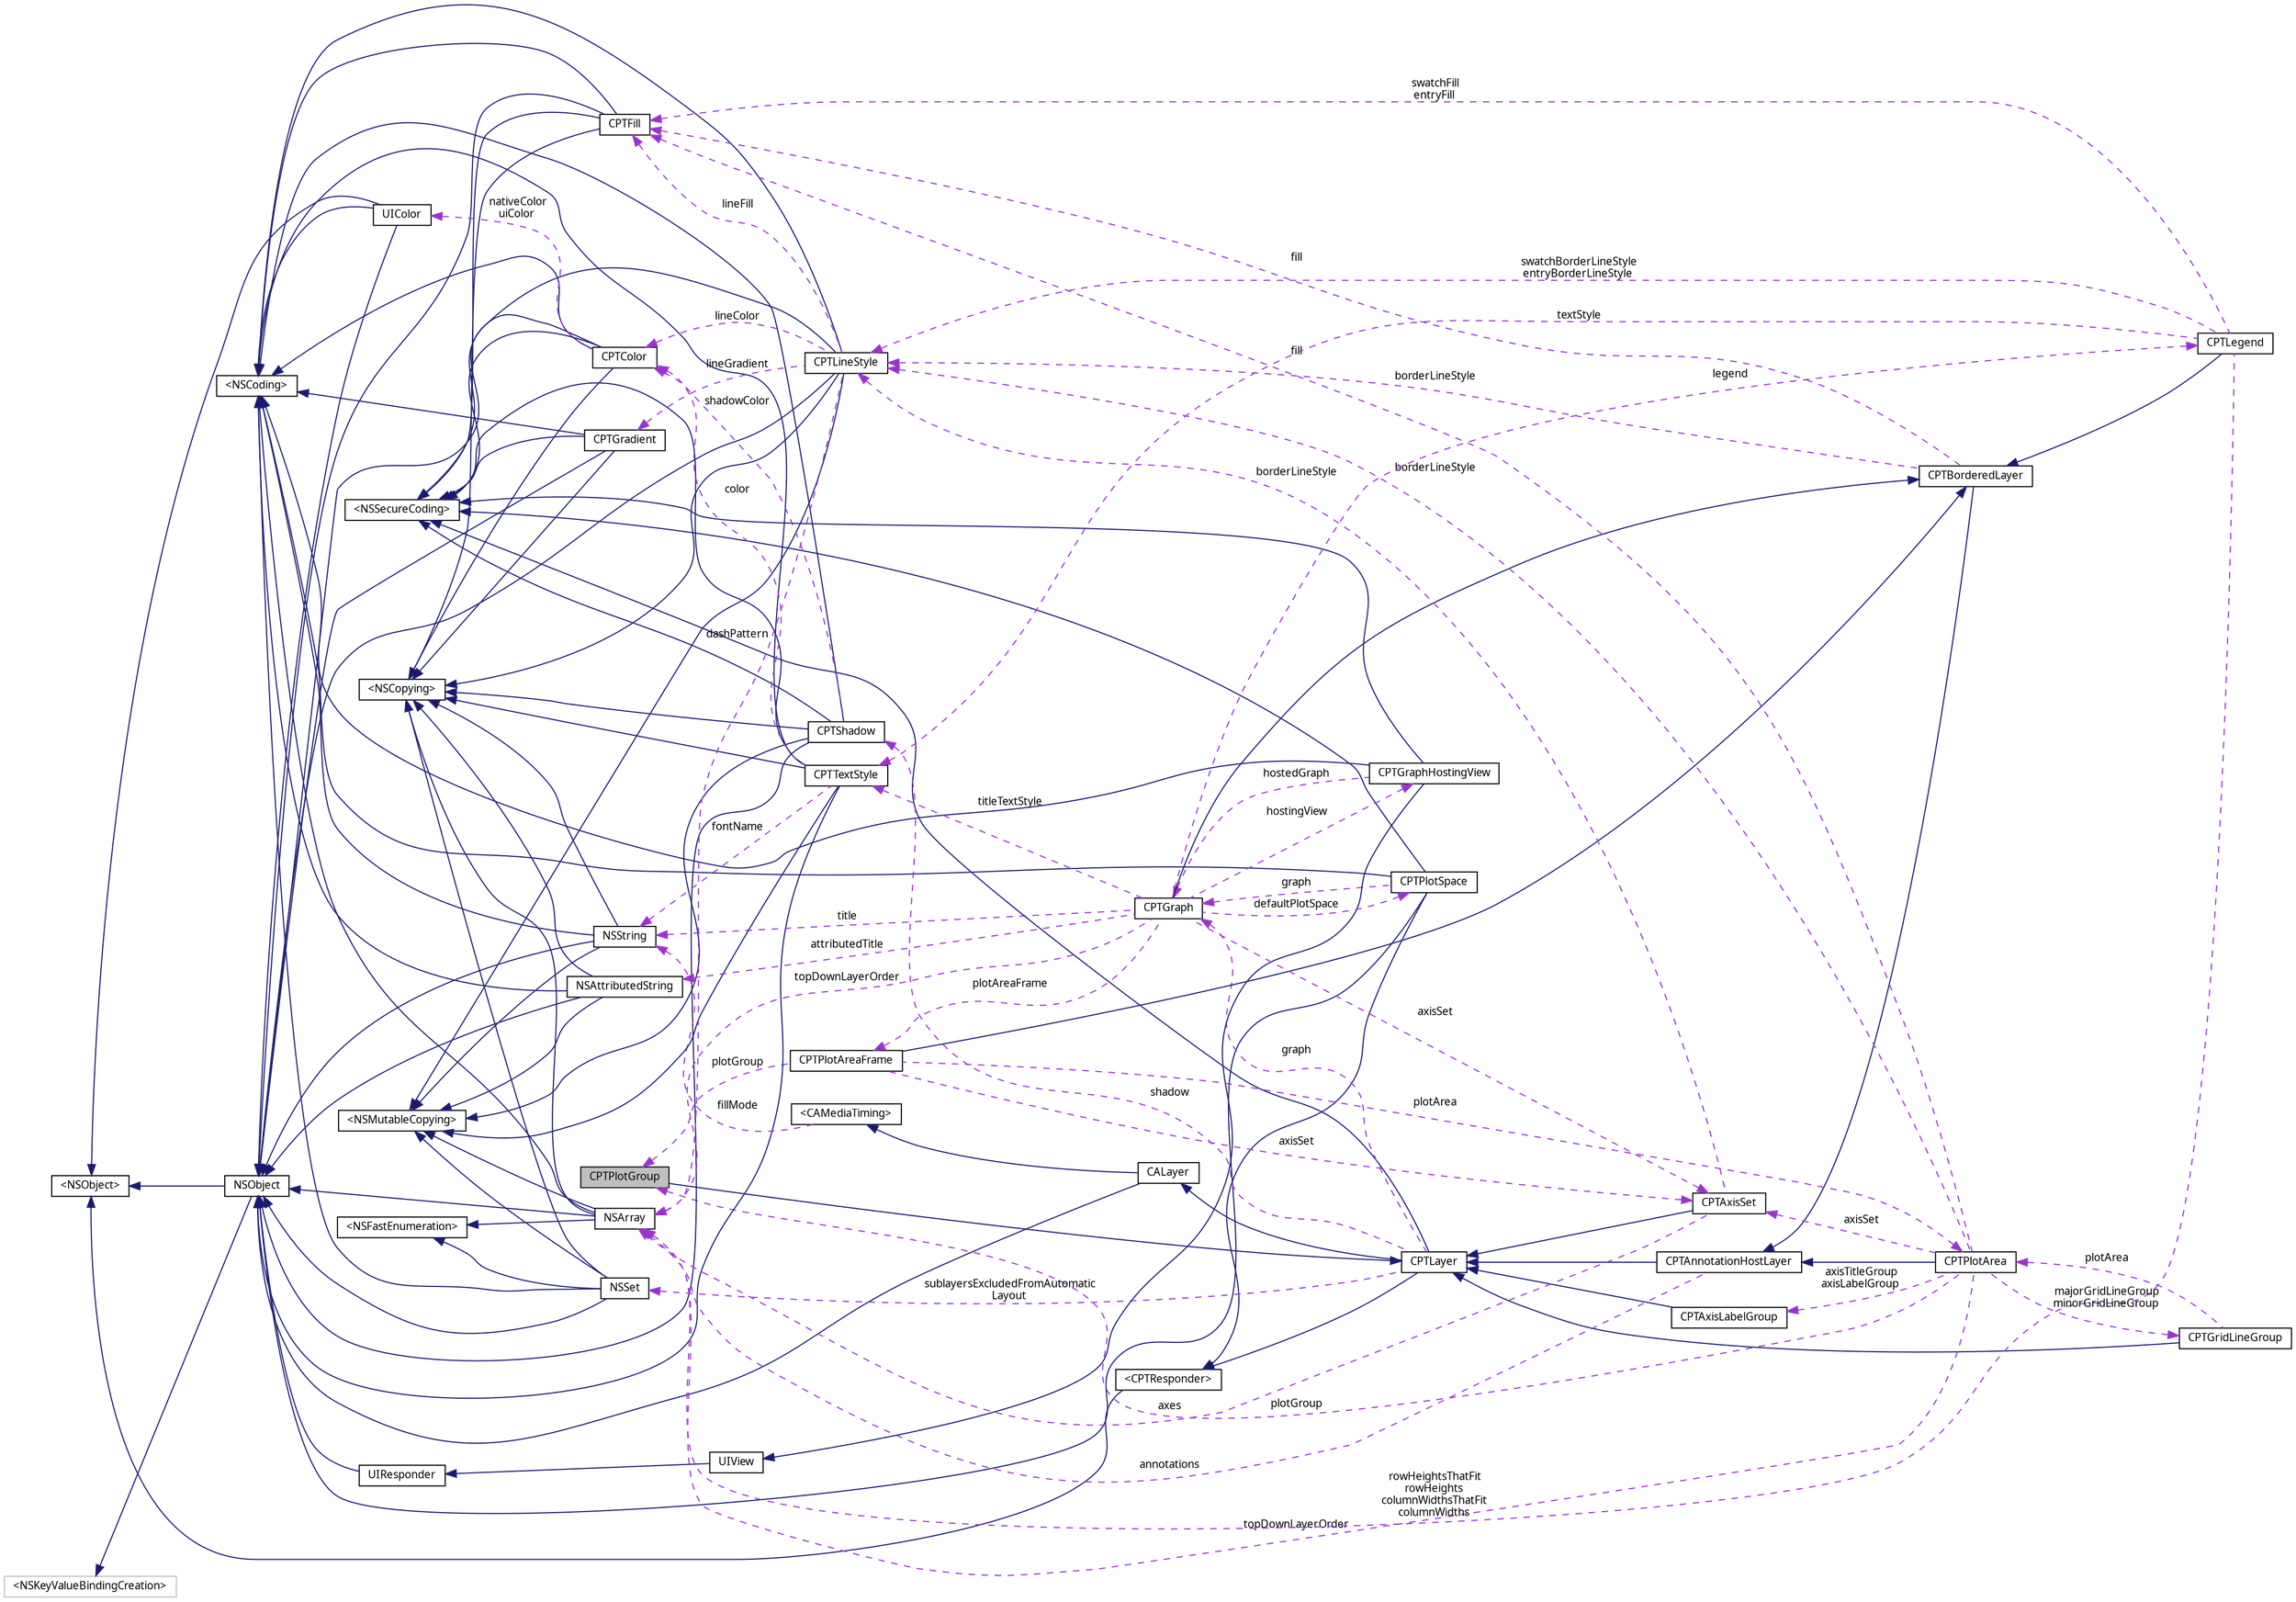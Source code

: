 digraph "CPTPlotGroup"
{
 // LATEX_PDF_SIZE
  bgcolor="transparent";
  edge [fontname="Lucinda Grande",fontsize="10",labelfontname="Lucinda Grande",labelfontsize="10"];
  node [fontname="Lucinda Grande",fontsize="10",shape=record];
  rankdir="LR";
  Node1 [label="CPTPlotGroup",height=0.2,width=0.4,color="black", fillcolor="grey75", style="filled", fontcolor="black",tooltip="Defines the coordinate system of a plot."];
  Node2 -> Node1 [dir="back",color="midnightblue",fontsize="10",style="solid",fontname="Lucinda Grande"];
  Node2 [label="CPTLayer",height=0.2,width=0.4,color="black",URL="$interface_c_p_t_layer.html",tooltip="Base class for all Core Animation layers in Core Plot."];
  Node3 -> Node2 [dir="back",color="midnightblue",fontsize="10",style="solid",fontname="Lucinda Grande"];
  Node3 [label="CALayer",height=0.2,width=0.4,color="black",URL="/Users/eskroch/Projects/Core Plot/documentation/doxygen/doxygen-cocoa-touch-tags.xml$https://developer.apple.com/library/ios/.html#documentation/GraphicsImaging/Reference/CALayer_class/Introduction/Introduction",tooltip=" "];
  Node4 -> Node3 [dir="back",color="midnightblue",fontsize="10",style="solid",fontname="Lucinda Grande"];
  Node4 [label="NSObject",height=0.2,width=0.4,color="black",URL="/Users/eskroch/Projects/Core Plot/documentation/doxygen/doxygen-cocoa-touch-tags.xml$https://developer.apple.com/library/ios/.html#documentation/Cocoa/Reference/Foundation/Classes/NSObject_Class/Reference/Reference",tooltip=" "];
  Node5 -> Node4 [dir="back",color="midnightblue",fontsize="10",style="solid",fontname="Lucinda Grande"];
  Node5 [label="\<NSObject\>",height=0.2,width=0.4,color="black",URL="/Users/eskroch/Projects/Core Plot/documentation/doxygen/doxygen-cocoa-touch-tags.xml$https://developer.apple.com/library/ios/.html#documentation/Cocoa/Reference/Foundation/Protocols/NSObject_Protocol/Reference/NSObject",tooltip=" "];
  Node6 -> Node4 [dir="back",color="midnightblue",fontsize="10",style="solid",fontname="Lucinda Grande"];
  Node6 [label="\<NSKeyValueBindingCreation\>",height=0.2,width=0.4,color="grey75",tooltip=" "];
  Node7 -> Node3 [dir="back",color="midnightblue",fontsize="10",style="solid",fontname="Lucinda Grande"];
  Node7 [label="\<CAMediaTiming\>",height=0.2,width=0.4,color="black",URL="/Users/eskroch/Projects/Core Plot/documentation/doxygen/doxygen-cocoa-touch-tags.xml$https://developer.apple.com/library/ios/.html#documentation/GraphicsImaging/Reference/CAMediaTiming_protocol/Introduction/Introduction",tooltip=" "];
  Node8 -> Node7 [dir="back",color="darkorchid3",fontsize="10",style="dashed",label=" fillMode" ,fontname="Lucinda Grande"];
  Node8 [label="NSString",height=0.2,width=0.4,color="black",URL="/Users/eskroch/Projects/Core Plot/documentation/doxygen/doxygen-cocoa-touch-tags.xml$https://developer.apple.com/library/ios/.html#documentation/Cocoa/Reference/Foundation/Classes/NSString_Class/Reference/NSString",tooltip=" "];
  Node4 -> Node8 [dir="back",color="midnightblue",fontsize="10",style="solid",fontname="Lucinda Grande"];
  Node9 -> Node8 [dir="back",color="midnightblue",fontsize="10",style="solid",fontname="Lucinda Grande"];
  Node9 [label="\<NSCoding\>",height=0.2,width=0.4,color="black",URL="/Users/eskroch/Projects/Core Plot/documentation/doxygen/doxygen-cocoa-touch-tags.xml$https://developer.apple.com/library/ios/.html#documentation/Cocoa/Reference/Foundation/Protocols/NSCoding_Protocol/Reference/Reference",tooltip=" "];
  Node10 -> Node8 [dir="back",color="midnightblue",fontsize="10",style="solid",fontname="Lucinda Grande"];
  Node10 [label="\<NSCopying\>",height=0.2,width=0.4,color="black",URL="/Users/eskroch/Projects/Core Plot/documentation/doxygen/doxygen-cocoa-touch-tags.xml$https://developer.apple.com/library/ios/.html#documentation/Cocoa/Reference/Foundation/Protocols/NSCopying_Protocol/Reference/Reference",tooltip=" "];
  Node11 -> Node8 [dir="back",color="midnightblue",fontsize="10",style="solid",fontname="Lucinda Grande"];
  Node11 [label="\<NSMutableCopying\>",height=0.2,width=0.4,color="black",URL="/Users/eskroch/Projects/Core Plot/documentation/doxygen/doxygen-cocoa-touch-tags.xml$https://developer.apple.com/library/ios/.html#documentation/Cocoa/Reference/Foundation/Protocols/NSMutableCopying_Protocol/Reference/Reference",tooltip=" "];
  Node12 -> Node2 [dir="back",color="midnightblue",fontsize="10",style="solid",fontname="Lucinda Grande"];
  Node12 [label="\<CPTResponder\>",height=0.2,width=0.4,color="black",URL="$protocol_c_p_t_responder-p.html",tooltip="The basis of all event processing in Core Plot."];
  Node5 -> Node12 [dir="back",color="midnightblue",fontsize="10",style="solid",fontname="Lucinda Grande"];
  Node13 -> Node2 [dir="back",color="midnightblue",fontsize="10",style="solid",fontname="Lucinda Grande"];
  Node13 [label="\<NSSecureCoding\>",height=0.2,width=0.4,color="black",URL="/Users/eskroch/Projects/Core Plot/documentation/doxygen/doxygen-cocoa-touch-tags.xml$https://developer.apple.com/library/ios/documentation/Foundation/Reference/NSSecureCoding_Protocol_Ref/.html",tooltip=" "];
  Node14 -> Node2 [dir="back",color="darkorchid3",fontsize="10",style="dashed",label=" shadow" ,fontname="Lucinda Grande"];
  Node14 [label="CPTShadow",height=0.2,width=0.4,color="black",URL="$interface_c_p_t_shadow.html",tooltip="Immutable wrapper for various shadow drawing properties."];
  Node4 -> Node14 [dir="back",color="midnightblue",fontsize="10",style="solid",fontname="Lucinda Grande"];
  Node10 -> Node14 [dir="back",color="midnightblue",fontsize="10",style="solid",fontname="Lucinda Grande"];
  Node11 -> Node14 [dir="back",color="midnightblue",fontsize="10",style="solid",fontname="Lucinda Grande"];
  Node9 -> Node14 [dir="back",color="midnightblue",fontsize="10",style="solid",fontname="Lucinda Grande"];
  Node13 -> Node14 [dir="back",color="midnightblue",fontsize="10",style="solid",fontname="Lucinda Grande"];
  Node15 -> Node14 [dir="back",color="darkorchid3",fontsize="10",style="dashed",label=" shadowColor" ,fontname="Lucinda Grande"];
  Node15 [label="CPTColor",height=0.2,width=0.4,color="black",URL="$interface_c_p_t_color.html",tooltip="An immutable color."];
  Node4 -> Node15 [dir="back",color="midnightblue",fontsize="10",style="solid",fontname="Lucinda Grande"];
  Node10 -> Node15 [dir="back",color="midnightblue",fontsize="10",style="solid",fontname="Lucinda Grande"];
  Node9 -> Node15 [dir="back",color="midnightblue",fontsize="10",style="solid",fontname="Lucinda Grande"];
  Node13 -> Node15 [dir="back",color="midnightblue",fontsize="10",style="solid",fontname="Lucinda Grande"];
  Node16 -> Node15 [dir="back",color="darkorchid3",fontsize="10",style="dashed",label=" nativeColor\nuiColor" ,fontname="Lucinda Grande"];
  Node16 [label="UIColor",height=0.2,width=0.4,color="black",URL="/Users/eskroch/Projects/Core Plot/documentation/doxygen/doxygen-cocoa-touch-tags.xml$https://developer.apple.com/library/ios/.html#documentation/UIKit/Reference/UIColor_Class/Reference/Reference",tooltip=" "];
  Node4 -> Node16 [dir="back",color="midnightblue",fontsize="10",style="solid",fontname="Lucinda Grande"];
  Node9 -> Node16 [dir="back",color="midnightblue",fontsize="10",style="solid",fontname="Lucinda Grande"];
  Node5 -> Node16 [dir="back",color="midnightblue",fontsize="10",style="solid",fontname="Lucinda Grande"];
  Node17 -> Node2 [dir="back",color="darkorchid3",fontsize="10",style="dashed",label=" sublayersExcludedFromAutomatic\lLayout" ,fontname="Lucinda Grande"];
  Node17 [label="NSSet",height=0.2,width=0.4,color="black",URL="/Users/eskroch/Projects/Core Plot/documentation/doxygen/doxygen-cocoa-touch-tags.xml$https://developer.apple.com/library/ios/.html#documentation/Cocoa/Reference/Foundation/Classes/NSSet_Class/Reference/Reference",tooltip=" "];
  Node4 -> Node17 [dir="back",color="midnightblue",fontsize="10",style="solid",fontname="Lucinda Grande"];
  Node9 -> Node17 [dir="back",color="midnightblue",fontsize="10",style="solid",fontname="Lucinda Grande"];
  Node10 -> Node17 [dir="back",color="midnightblue",fontsize="10",style="solid",fontname="Lucinda Grande"];
  Node18 -> Node17 [dir="back",color="midnightblue",fontsize="10",style="solid",fontname="Lucinda Grande"];
  Node18 [label="\<NSFastEnumeration\>",height=0.2,width=0.4,color="black",URL="/Users/eskroch/Projects/Core Plot/documentation/doxygen/doxygen-cocoa-touch-tags.xml$https://developer.apple.com/library/ios/.html#documentation/Cocoa/Reference/NSFastEnumeration_protocol/Reference/NSFastEnumeration",tooltip=" "];
  Node11 -> Node17 [dir="back",color="midnightblue",fontsize="10",style="solid",fontname="Lucinda Grande"];
  Node19 -> Node2 [dir="back",color="darkorchid3",fontsize="10",style="dashed",label=" graph" ,fontname="Lucinda Grande"];
  Node19 [label="CPTGraph",height=0.2,width=0.4,color="black",URL="$interface_c_p_t_graph.html",tooltip="An abstract graph class."];
  Node20 -> Node19 [dir="back",color="midnightblue",fontsize="10",style="solid",fontname="Lucinda Grande"];
  Node20 [label="CPTBorderedLayer",height=0.2,width=0.4,color="black",URL="$interface_c_p_t_bordered_layer.html",tooltip="A layer with a border line and background fill."];
  Node21 -> Node20 [dir="back",color="midnightblue",fontsize="10",style="solid",fontname="Lucinda Grande"];
  Node21 [label="CPTAnnotationHostLayer",height=0.2,width=0.4,color="black",URL="$interface_c_p_t_annotation_host_layer.html",tooltip="A container layer for annotations."];
  Node2 -> Node21 [dir="back",color="midnightblue",fontsize="10",style="solid",fontname="Lucinda Grande"];
  Node22 -> Node21 [dir="back",color="darkorchid3",fontsize="10",style="dashed",label=" annotations" ,fontname="Lucinda Grande"];
  Node22 [label="NSArray",height=0.2,width=0.4,color="black",URL="/Users/eskroch/Projects/Core Plot/documentation/doxygen/doxygen-cocoa-touch-tags.xml$https://developer.apple.com/library/ios/.html#documentation/Cocoa/Reference/Foundation/Classes/NSArray_Class/NSArray",tooltip=" "];
  Node4 -> Node22 [dir="back",color="midnightblue",fontsize="10",style="solid",fontname="Lucinda Grande"];
  Node9 -> Node22 [dir="back",color="midnightblue",fontsize="10",style="solid",fontname="Lucinda Grande"];
  Node10 -> Node22 [dir="back",color="midnightblue",fontsize="10",style="solid",fontname="Lucinda Grande"];
  Node18 -> Node22 [dir="back",color="midnightblue",fontsize="10",style="solid",fontname="Lucinda Grande"];
  Node11 -> Node22 [dir="back",color="midnightblue",fontsize="10",style="solid",fontname="Lucinda Grande"];
  Node23 -> Node20 [dir="back",color="darkorchid3",fontsize="10",style="dashed",label=" fill" ,fontname="Lucinda Grande"];
  Node23 [label="CPTFill",height=0.2,width=0.4,color="black",URL="$interface_c_p_t_fill.html",tooltip="Draws area fills."];
  Node4 -> Node23 [dir="back",color="midnightblue",fontsize="10",style="solid",fontname="Lucinda Grande"];
  Node10 -> Node23 [dir="back",color="midnightblue",fontsize="10",style="solid",fontname="Lucinda Grande"];
  Node9 -> Node23 [dir="back",color="midnightblue",fontsize="10",style="solid",fontname="Lucinda Grande"];
  Node13 -> Node23 [dir="back",color="midnightblue",fontsize="10",style="solid",fontname="Lucinda Grande"];
  Node24 -> Node20 [dir="back",color="darkorchid3",fontsize="10",style="dashed",label=" borderLineStyle" ,fontname="Lucinda Grande"];
  Node24 [label="CPTLineStyle",height=0.2,width=0.4,color="black",URL="$interface_c_p_t_line_style.html",tooltip="Immutable wrapper for various line drawing properties. Create a CPTMutableLineStyle if you want to cu..."];
  Node4 -> Node24 [dir="back",color="midnightblue",fontsize="10",style="solid",fontname="Lucinda Grande"];
  Node10 -> Node24 [dir="back",color="midnightblue",fontsize="10",style="solid",fontname="Lucinda Grande"];
  Node11 -> Node24 [dir="back",color="midnightblue",fontsize="10",style="solid",fontname="Lucinda Grande"];
  Node9 -> Node24 [dir="back",color="midnightblue",fontsize="10",style="solid",fontname="Lucinda Grande"];
  Node13 -> Node24 [dir="back",color="midnightblue",fontsize="10",style="solid",fontname="Lucinda Grande"];
  Node23 -> Node24 [dir="back",color="darkorchid3",fontsize="10",style="dashed",label=" lineFill" ,fontname="Lucinda Grande"];
  Node25 -> Node24 [dir="back",color="darkorchid3",fontsize="10",style="dashed",label=" lineGradient" ,fontname="Lucinda Grande"];
  Node25 [label="CPTGradient",height=0.2,width=0.4,color="black",URL="$interface_c_p_t_gradient.html",tooltip="Draws color gradient fills."];
  Node4 -> Node25 [dir="back",color="midnightblue",fontsize="10",style="solid",fontname="Lucinda Grande"];
  Node10 -> Node25 [dir="back",color="midnightblue",fontsize="10",style="solid",fontname="Lucinda Grande"];
  Node9 -> Node25 [dir="back",color="midnightblue",fontsize="10",style="solid",fontname="Lucinda Grande"];
  Node13 -> Node25 [dir="back",color="midnightblue",fontsize="10",style="solid",fontname="Lucinda Grande"];
  Node15 -> Node24 [dir="back",color="darkorchid3",fontsize="10",style="dashed",label=" lineColor" ,fontname="Lucinda Grande"];
  Node22 -> Node24 [dir="back",color="darkorchid3",fontsize="10",style="dashed",label=" dashPattern" ,fontname="Lucinda Grande"];
  Node26 -> Node19 [dir="back",color="darkorchid3",fontsize="10",style="dashed",label=" titleTextStyle" ,fontname="Lucinda Grande"];
  Node26 [label="CPTTextStyle",height=0.2,width=0.4,color="black",URL="$interface_c_p_t_text_style.html",tooltip="Immutable wrapper for various text style properties."];
  Node4 -> Node26 [dir="back",color="midnightblue",fontsize="10",style="solid",fontname="Lucinda Grande"];
  Node10 -> Node26 [dir="back",color="midnightblue",fontsize="10",style="solid",fontname="Lucinda Grande"];
  Node11 -> Node26 [dir="back",color="midnightblue",fontsize="10",style="solid",fontname="Lucinda Grande"];
  Node9 -> Node26 [dir="back",color="midnightblue",fontsize="10",style="solid",fontname="Lucinda Grande"];
  Node13 -> Node26 [dir="back",color="midnightblue",fontsize="10",style="solid",fontname="Lucinda Grande"];
  Node8 -> Node26 [dir="back",color="darkorchid3",fontsize="10",style="dashed",label=" fontName" ,fontname="Lucinda Grande"];
  Node15 -> Node26 [dir="back",color="darkorchid3",fontsize="10",style="dashed",label=" color" ,fontname="Lucinda Grande"];
  Node27 -> Node19 [dir="back",color="darkorchid3",fontsize="10",style="dashed",label=" hostingView" ,fontname="Lucinda Grande"];
  Node27 [label="CPTGraphHostingView",height=0.2,width=0.4,color="black",URL="$interface_c_p_t_graph_hosting_view.html",tooltip="A container view for displaying a CPTGraph."];
  Node28 -> Node27 [dir="back",color="midnightblue",fontsize="10",style="solid",fontname="Lucinda Grande"];
  Node28 [label="UIView",height=0.2,width=0.4,color="black",URL="/Users/eskroch/Projects/Core Plot/documentation/doxygen/doxygen-cocoa-touch-tags.xml$https://developer.apple.com/library/ios/.html#documentation/UIKit/Reference/UIView_Class/UIView/UIView",tooltip=" "];
  Node29 -> Node28 [dir="back",color="midnightblue",fontsize="10",style="solid",fontname="Lucinda Grande"];
  Node29 [label="UIResponder",height=0.2,width=0.4,color="black",URL="/Users/eskroch/Projects/Core Plot/documentation/doxygen/doxygen-cocoa-touch-tags.xml$https://developer.apple.com/library/ios/#documentation/UIKit/Reference/UIResponder_Class/Reference/Reference.html.html#//apple_ref/occ/cl/UIResponder",tooltip=" "];
  Node4 -> Node29 [dir="back",color="midnightblue",fontsize="10",style="solid",fontname="Lucinda Grande"];
  Node9 -> Node27 [dir="back",color="midnightblue",fontsize="10",style="solid",fontname="Lucinda Grande"];
  Node13 -> Node27 [dir="back",color="midnightblue",fontsize="10",style="solid",fontname="Lucinda Grande"];
  Node19 -> Node27 [dir="back",color="darkorchid3",fontsize="10",style="dashed",label=" hostedGraph" ,fontname="Lucinda Grande"];
  Node30 -> Node19 [dir="back",color="darkorchid3",fontsize="10",style="dashed",label=" axisSet" ,fontname="Lucinda Grande"];
  Node30 [label="CPTAxisSet",height=0.2,width=0.4,color="black",URL="$interface_c_p_t_axis_set.html",tooltip="A container layer for the set of axes for a graph."];
  Node2 -> Node30 [dir="back",color="midnightblue",fontsize="10",style="solid",fontname="Lucinda Grande"];
  Node24 -> Node30 [dir="back",color="darkorchid3",fontsize="10",style="dashed",label=" borderLineStyle" ,fontname="Lucinda Grande"];
  Node22 -> Node30 [dir="back",color="darkorchid3",fontsize="10",style="dashed",label=" axes" ,fontname="Lucinda Grande"];
  Node31 -> Node19 [dir="back",color="darkorchid3",fontsize="10",style="dashed",label=" attributedTitle" ,fontname="Lucinda Grande"];
  Node31 [label="NSAttributedString",height=0.2,width=0.4,color="black",URL="/Users/eskroch/Projects/Core Plot/documentation/doxygen/doxygen-cocoa-touch-tags.xml$https://developer.apple.com/library/ios/.html#documentation/Cocoa/Reference/Foundation/Classes/NSAttributedString_Class/Reference/NSAttributedString",tooltip=" "];
  Node4 -> Node31 [dir="back",color="midnightblue",fontsize="10",style="solid",fontname="Lucinda Grande"];
  Node9 -> Node31 [dir="back",color="midnightblue",fontsize="10",style="solid",fontname="Lucinda Grande"];
  Node10 -> Node31 [dir="back",color="midnightblue",fontsize="10",style="solid",fontname="Lucinda Grande"];
  Node11 -> Node31 [dir="back",color="midnightblue",fontsize="10",style="solid",fontname="Lucinda Grande"];
  Node32 -> Node19 [dir="back",color="darkorchid3",fontsize="10",style="dashed",label=" plotAreaFrame" ,fontname="Lucinda Grande"];
  Node32 [label="CPTPlotAreaFrame",height=0.2,width=0.4,color="black",URL="$interface_c_p_t_plot_area_frame.html",tooltip="A layer drawn on top of the graph layer and behind all plot elements."];
  Node20 -> Node32 [dir="back",color="midnightblue",fontsize="10",style="solid",fontname="Lucinda Grande"];
  Node30 -> Node32 [dir="back",color="darkorchid3",fontsize="10",style="dashed",label=" axisSet" ,fontname="Lucinda Grande"];
  Node33 -> Node32 [dir="back",color="darkorchid3",fontsize="10",style="dashed",label=" plotArea" ,fontname="Lucinda Grande"];
  Node33 [label="CPTPlotArea",height=0.2,width=0.4,color="black",URL="$interface_c_p_t_plot_area.html",tooltip="A layer representing the actual plotting area of a graph."];
  Node21 -> Node33 [dir="back",color="midnightblue",fontsize="10",style="solid",fontname="Lucinda Grande"];
  Node34 -> Node33 [dir="back",color="darkorchid3",fontsize="10",style="dashed",label=" majorGridLineGroup\nminorGridLineGroup" ,fontname="Lucinda Grande"];
  Node34 [label="CPTGridLineGroup",height=0.2,width=0.4,color="black",URL="$interface_c_p_t_grid_line_group.html",tooltip="A group of grid line layers."];
  Node2 -> Node34 [dir="back",color="midnightblue",fontsize="10",style="solid",fontname="Lucinda Grande"];
  Node33 -> Node34 [dir="back",color="darkorchid3",fontsize="10",style="dashed",label=" plotArea" ,fontname="Lucinda Grande"];
  Node23 -> Node33 [dir="back",color="darkorchid3",fontsize="10",style="dashed",label=" fill" ,fontname="Lucinda Grande"];
  Node30 -> Node33 [dir="back",color="darkorchid3",fontsize="10",style="dashed",label=" axisSet" ,fontname="Lucinda Grande"];
  Node24 -> Node33 [dir="back",color="darkorchid3",fontsize="10",style="dashed",label=" borderLineStyle" ,fontname="Lucinda Grande"];
  Node35 -> Node33 [dir="back",color="darkorchid3",fontsize="10",style="dashed",label=" axisTitleGroup\naxisLabelGroup" ,fontname="Lucinda Grande"];
  Node35 [label="CPTAxisLabelGroup",height=0.2,width=0.4,color="black",URL="$interface_c_p_t_axis_label_group.html",tooltip="A container layer for the axis labels."];
  Node2 -> Node35 [dir="back",color="midnightblue",fontsize="10",style="solid",fontname="Lucinda Grande"];
  Node1 -> Node33 [dir="back",color="darkorchid3",fontsize="10",style="dashed",label=" plotGroup" ,fontname="Lucinda Grande"];
  Node22 -> Node33 [dir="back",color="darkorchid3",fontsize="10",style="dashed",label=" topDownLayerOrder" ,fontname="Lucinda Grande"];
  Node1 -> Node32 [dir="back",color="darkorchid3",fontsize="10",style="dashed",label=" plotGroup" ,fontname="Lucinda Grande"];
  Node8 -> Node19 [dir="back",color="darkorchid3",fontsize="10",style="dashed",label=" title" ,fontname="Lucinda Grande"];
  Node36 -> Node19 [dir="back",color="darkorchid3",fontsize="10",style="dashed",label=" defaultPlotSpace" ,fontname="Lucinda Grande"];
  Node36 [label="CPTPlotSpace",height=0.2,width=0.4,color="black",URL="$interface_c_p_t_plot_space.html",tooltip="Defines the coordinate system of a plot."];
  Node4 -> Node36 [dir="back",color="midnightblue",fontsize="10",style="solid",fontname="Lucinda Grande"];
  Node12 -> Node36 [dir="back",color="midnightblue",fontsize="10",style="solid",fontname="Lucinda Grande"];
  Node9 -> Node36 [dir="back",color="midnightblue",fontsize="10",style="solid",fontname="Lucinda Grande"];
  Node13 -> Node36 [dir="back",color="midnightblue",fontsize="10",style="solid",fontname="Lucinda Grande"];
  Node19 -> Node36 [dir="back",color="darkorchid3",fontsize="10",style="dashed",label=" graph" ,fontname="Lucinda Grande"];
  Node37 -> Node19 [dir="back",color="darkorchid3",fontsize="10",style="dashed",label=" legend" ,fontname="Lucinda Grande"];
  Node37 [label="CPTLegend",height=0.2,width=0.4,color="black",URL="$interface_c_p_t_legend.html",tooltip="A graph legend."];
  Node20 -> Node37 [dir="back",color="midnightblue",fontsize="10",style="solid",fontname="Lucinda Grande"];
  Node26 -> Node37 [dir="back",color="darkorchid3",fontsize="10",style="dashed",label=" textStyle" ,fontname="Lucinda Grande"];
  Node23 -> Node37 [dir="back",color="darkorchid3",fontsize="10",style="dashed",label=" swatchFill\nentryFill" ,fontname="Lucinda Grande"];
  Node24 -> Node37 [dir="back",color="darkorchid3",fontsize="10",style="dashed",label=" swatchBorderLineStyle\nentryBorderLineStyle" ,fontname="Lucinda Grande"];
  Node22 -> Node37 [dir="back",color="darkorchid3",fontsize="10",style="dashed",label=" rowHeightsThatFit\nrowHeights\ncolumnWidthsThatFit\ncolumnWidths" ,fontname="Lucinda Grande"];
  Node22 -> Node19 [dir="back",color="darkorchid3",fontsize="10",style="dashed",label=" topDownLayerOrder" ,fontname="Lucinda Grande"];
}
